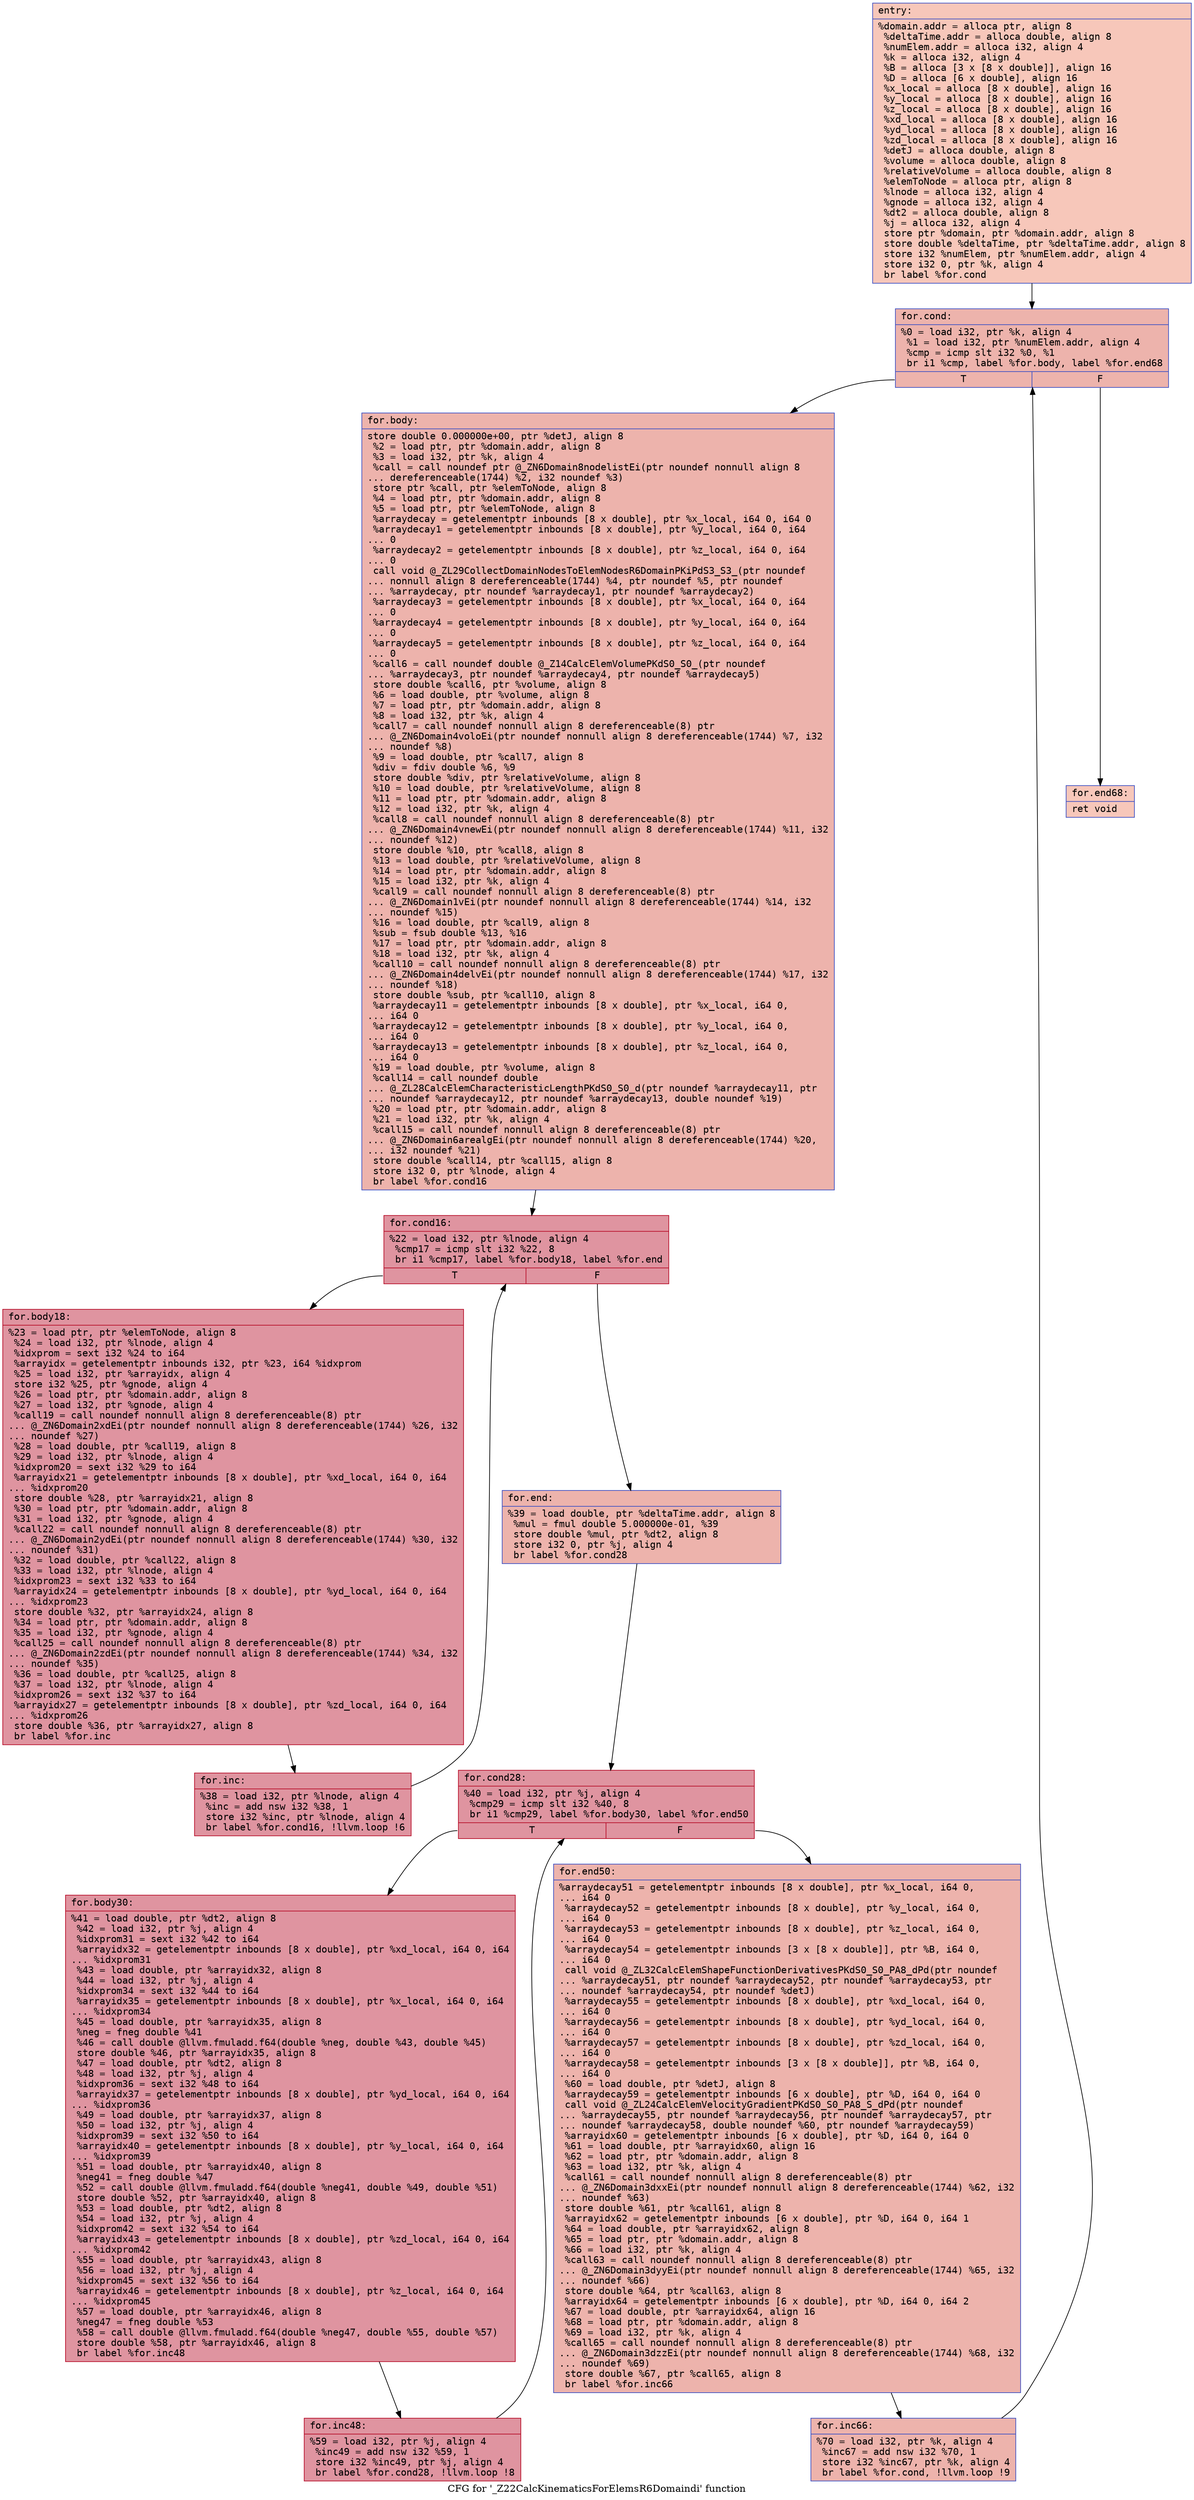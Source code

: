 digraph "CFG for '_Z22CalcKinematicsForElemsR6Domaindi' function" {
	label="CFG for '_Z22CalcKinematicsForElemsR6Domaindi' function";

	Node0x561418ad10a0 [shape=record,color="#3d50c3ff", style=filled, fillcolor="#ec7f6370" fontname="Courier",label="{entry:\l|  %domain.addr = alloca ptr, align 8\l  %deltaTime.addr = alloca double, align 8\l  %numElem.addr = alloca i32, align 4\l  %k = alloca i32, align 4\l  %B = alloca [3 x [8 x double]], align 16\l  %D = alloca [6 x double], align 16\l  %x_local = alloca [8 x double], align 16\l  %y_local = alloca [8 x double], align 16\l  %z_local = alloca [8 x double], align 16\l  %xd_local = alloca [8 x double], align 16\l  %yd_local = alloca [8 x double], align 16\l  %zd_local = alloca [8 x double], align 16\l  %detJ = alloca double, align 8\l  %volume = alloca double, align 8\l  %relativeVolume = alloca double, align 8\l  %elemToNode = alloca ptr, align 8\l  %lnode = alloca i32, align 4\l  %gnode = alloca i32, align 4\l  %dt2 = alloca double, align 8\l  %j = alloca i32, align 4\l  store ptr %domain, ptr %domain.addr, align 8\l  store double %deltaTime, ptr %deltaTime.addr, align 8\l  store i32 %numElem, ptr %numElem.addr, align 4\l  store i32 0, ptr %k, align 4\l  br label %for.cond\l}"];
	Node0x561418ad10a0 -> Node0x561418ad5630[tooltip="entry -> for.cond\nProbability 100.00%" ];
	Node0x561418ad5630 [shape=record,color="#3d50c3ff", style=filled, fillcolor="#d6524470" fontname="Courier",label="{for.cond:\l|  %0 = load i32, ptr %k, align 4\l  %1 = load i32, ptr %numElem.addr, align 4\l  %cmp = icmp slt i32 %0, %1\l  br i1 %cmp, label %for.body, label %for.end68\l|{<s0>T|<s1>F}}"];
	Node0x561418ad5630:s0 -> Node0x561418ad5bf0[tooltip="for.cond -> for.body\nProbability 96.88%" ];
	Node0x561418ad5630:s1 -> Node0x561418ad5c70[tooltip="for.cond -> for.end68\nProbability 3.12%" ];
	Node0x561418ad5bf0 [shape=record,color="#3d50c3ff", style=filled, fillcolor="#d6524470" fontname="Courier",label="{for.body:\l|  store double 0.000000e+00, ptr %detJ, align 8\l  %2 = load ptr, ptr %domain.addr, align 8\l  %3 = load i32, ptr %k, align 4\l  %call = call noundef ptr @_ZN6Domain8nodelistEi(ptr noundef nonnull align 8\l... dereferenceable(1744) %2, i32 noundef %3)\l  store ptr %call, ptr %elemToNode, align 8\l  %4 = load ptr, ptr %domain.addr, align 8\l  %5 = load ptr, ptr %elemToNode, align 8\l  %arraydecay = getelementptr inbounds [8 x double], ptr %x_local, i64 0, i64 0\l  %arraydecay1 = getelementptr inbounds [8 x double], ptr %y_local, i64 0, i64\l... 0\l  %arraydecay2 = getelementptr inbounds [8 x double], ptr %z_local, i64 0, i64\l... 0\l  call void @_ZL29CollectDomainNodesToElemNodesR6DomainPKiPdS3_S3_(ptr noundef\l... nonnull align 8 dereferenceable(1744) %4, ptr noundef %5, ptr noundef\l... %arraydecay, ptr noundef %arraydecay1, ptr noundef %arraydecay2)\l  %arraydecay3 = getelementptr inbounds [8 x double], ptr %x_local, i64 0, i64\l... 0\l  %arraydecay4 = getelementptr inbounds [8 x double], ptr %y_local, i64 0, i64\l... 0\l  %arraydecay5 = getelementptr inbounds [8 x double], ptr %z_local, i64 0, i64\l... 0\l  %call6 = call noundef double @_Z14CalcElemVolumePKdS0_S0_(ptr noundef\l... %arraydecay3, ptr noundef %arraydecay4, ptr noundef %arraydecay5)\l  store double %call6, ptr %volume, align 8\l  %6 = load double, ptr %volume, align 8\l  %7 = load ptr, ptr %domain.addr, align 8\l  %8 = load i32, ptr %k, align 4\l  %call7 = call noundef nonnull align 8 dereferenceable(8) ptr\l... @_ZN6Domain4voloEi(ptr noundef nonnull align 8 dereferenceable(1744) %7, i32\l... noundef %8)\l  %9 = load double, ptr %call7, align 8\l  %div = fdiv double %6, %9\l  store double %div, ptr %relativeVolume, align 8\l  %10 = load double, ptr %relativeVolume, align 8\l  %11 = load ptr, ptr %domain.addr, align 8\l  %12 = load i32, ptr %k, align 4\l  %call8 = call noundef nonnull align 8 dereferenceable(8) ptr\l... @_ZN6Domain4vnewEi(ptr noundef nonnull align 8 dereferenceable(1744) %11, i32\l... noundef %12)\l  store double %10, ptr %call8, align 8\l  %13 = load double, ptr %relativeVolume, align 8\l  %14 = load ptr, ptr %domain.addr, align 8\l  %15 = load i32, ptr %k, align 4\l  %call9 = call noundef nonnull align 8 dereferenceable(8) ptr\l... @_ZN6Domain1vEi(ptr noundef nonnull align 8 dereferenceable(1744) %14, i32\l... noundef %15)\l  %16 = load double, ptr %call9, align 8\l  %sub = fsub double %13, %16\l  %17 = load ptr, ptr %domain.addr, align 8\l  %18 = load i32, ptr %k, align 4\l  %call10 = call noundef nonnull align 8 dereferenceable(8) ptr\l... @_ZN6Domain4delvEi(ptr noundef nonnull align 8 dereferenceable(1744) %17, i32\l... noundef %18)\l  store double %sub, ptr %call10, align 8\l  %arraydecay11 = getelementptr inbounds [8 x double], ptr %x_local, i64 0,\l... i64 0\l  %arraydecay12 = getelementptr inbounds [8 x double], ptr %y_local, i64 0,\l... i64 0\l  %arraydecay13 = getelementptr inbounds [8 x double], ptr %z_local, i64 0,\l... i64 0\l  %19 = load double, ptr %volume, align 8\l  %call14 = call noundef double\l... @_ZL28CalcElemCharacteristicLengthPKdS0_S0_d(ptr noundef %arraydecay11, ptr\l... noundef %arraydecay12, ptr noundef %arraydecay13, double noundef %19)\l  %20 = load ptr, ptr %domain.addr, align 8\l  %21 = load i32, ptr %k, align 4\l  %call15 = call noundef nonnull align 8 dereferenceable(8) ptr\l... @_ZN6Domain6arealgEi(ptr noundef nonnull align 8 dereferenceable(1744) %20,\l... i32 noundef %21)\l  store double %call14, ptr %call15, align 8\l  store i32 0, ptr %lnode, align 4\l  br label %for.cond16\l}"];
	Node0x561418ad5bf0 -> Node0x561418ad88f0[tooltip="for.body -> for.cond16\nProbability 100.00%" ];
	Node0x561418ad88f0 [shape=record,color="#b70d28ff", style=filled, fillcolor="#b70d2870" fontname="Courier",label="{for.cond16:\l|  %22 = load i32, ptr %lnode, align 4\l  %cmp17 = icmp slt i32 %22, 8\l  br i1 %cmp17, label %for.body18, label %for.end\l|{<s0>T|<s1>F}}"];
	Node0x561418ad88f0:s0 -> Node0x561418ad9190[tooltip="for.cond16 -> for.body18\nProbability 96.88%" ];
	Node0x561418ad88f0:s1 -> Node0x561418ad9210[tooltip="for.cond16 -> for.end\nProbability 3.12%" ];
	Node0x561418ad9190 [shape=record,color="#b70d28ff", style=filled, fillcolor="#b70d2870" fontname="Courier",label="{for.body18:\l|  %23 = load ptr, ptr %elemToNode, align 8\l  %24 = load i32, ptr %lnode, align 4\l  %idxprom = sext i32 %24 to i64\l  %arrayidx = getelementptr inbounds i32, ptr %23, i64 %idxprom\l  %25 = load i32, ptr %arrayidx, align 4\l  store i32 %25, ptr %gnode, align 4\l  %26 = load ptr, ptr %domain.addr, align 8\l  %27 = load i32, ptr %gnode, align 4\l  %call19 = call noundef nonnull align 8 dereferenceable(8) ptr\l... @_ZN6Domain2xdEi(ptr noundef nonnull align 8 dereferenceable(1744) %26, i32\l... noundef %27)\l  %28 = load double, ptr %call19, align 8\l  %29 = load i32, ptr %lnode, align 4\l  %idxprom20 = sext i32 %29 to i64\l  %arrayidx21 = getelementptr inbounds [8 x double], ptr %xd_local, i64 0, i64\l... %idxprom20\l  store double %28, ptr %arrayidx21, align 8\l  %30 = load ptr, ptr %domain.addr, align 8\l  %31 = load i32, ptr %gnode, align 4\l  %call22 = call noundef nonnull align 8 dereferenceable(8) ptr\l... @_ZN6Domain2ydEi(ptr noundef nonnull align 8 dereferenceable(1744) %30, i32\l... noundef %31)\l  %32 = load double, ptr %call22, align 8\l  %33 = load i32, ptr %lnode, align 4\l  %idxprom23 = sext i32 %33 to i64\l  %arrayidx24 = getelementptr inbounds [8 x double], ptr %yd_local, i64 0, i64\l... %idxprom23\l  store double %32, ptr %arrayidx24, align 8\l  %34 = load ptr, ptr %domain.addr, align 8\l  %35 = load i32, ptr %gnode, align 4\l  %call25 = call noundef nonnull align 8 dereferenceable(8) ptr\l... @_ZN6Domain2zdEi(ptr noundef nonnull align 8 dereferenceable(1744) %34, i32\l... noundef %35)\l  %36 = load double, ptr %call25, align 8\l  %37 = load i32, ptr %lnode, align 4\l  %idxprom26 = sext i32 %37 to i64\l  %arrayidx27 = getelementptr inbounds [8 x double], ptr %zd_local, i64 0, i64\l... %idxprom26\l  store double %36, ptr %arrayidx27, align 8\l  br label %for.inc\l}"];
	Node0x561418ad9190 -> Node0x561418ada990[tooltip="for.body18 -> for.inc\nProbability 100.00%" ];
	Node0x561418ada990 [shape=record,color="#b70d28ff", style=filled, fillcolor="#b70d2870" fontname="Courier",label="{for.inc:\l|  %38 = load i32, ptr %lnode, align 4\l  %inc = add nsw i32 %38, 1\l  store i32 %inc, ptr %lnode, align 4\l  br label %for.cond16, !llvm.loop !6\l}"];
	Node0x561418ada990 -> Node0x561418ad88f0[tooltip="for.inc -> for.cond16\nProbability 100.00%" ];
	Node0x561418ad9210 [shape=record,color="#3d50c3ff", style=filled, fillcolor="#d6524470" fontname="Courier",label="{for.end:\l|  %39 = load double, ptr %deltaTime.addr, align 8\l  %mul = fmul double 5.000000e-01, %39\l  store double %mul, ptr %dt2, align 8\l  store i32 0, ptr %j, align 4\l  br label %for.cond28\l}"];
	Node0x561418ad9210 -> Node0x561418adbac0[tooltip="for.end -> for.cond28\nProbability 100.00%" ];
	Node0x561418adbac0 [shape=record,color="#b70d28ff", style=filled, fillcolor="#b70d2870" fontname="Courier",label="{for.cond28:\l|  %40 = load i32, ptr %j, align 4\l  %cmp29 = icmp slt i32 %40, 8\l  br i1 %cmp29, label %for.body30, label %for.end50\l|{<s0>T|<s1>F}}"];
	Node0x561418adbac0:s0 -> Node0x561418adbce0[tooltip="for.cond28 -> for.body30\nProbability 96.88%" ];
	Node0x561418adbac0:s1 -> Node0x561418adbd60[tooltip="for.cond28 -> for.end50\nProbability 3.12%" ];
	Node0x561418adbce0 [shape=record,color="#b70d28ff", style=filled, fillcolor="#b70d2870" fontname="Courier",label="{for.body30:\l|  %41 = load double, ptr %dt2, align 8\l  %42 = load i32, ptr %j, align 4\l  %idxprom31 = sext i32 %42 to i64\l  %arrayidx32 = getelementptr inbounds [8 x double], ptr %xd_local, i64 0, i64\l... %idxprom31\l  %43 = load double, ptr %arrayidx32, align 8\l  %44 = load i32, ptr %j, align 4\l  %idxprom34 = sext i32 %44 to i64\l  %arrayidx35 = getelementptr inbounds [8 x double], ptr %x_local, i64 0, i64\l... %idxprom34\l  %45 = load double, ptr %arrayidx35, align 8\l  %neg = fneg double %41\l  %46 = call double @llvm.fmuladd.f64(double %neg, double %43, double %45)\l  store double %46, ptr %arrayidx35, align 8\l  %47 = load double, ptr %dt2, align 8\l  %48 = load i32, ptr %j, align 4\l  %idxprom36 = sext i32 %48 to i64\l  %arrayidx37 = getelementptr inbounds [8 x double], ptr %yd_local, i64 0, i64\l... %idxprom36\l  %49 = load double, ptr %arrayidx37, align 8\l  %50 = load i32, ptr %j, align 4\l  %idxprom39 = sext i32 %50 to i64\l  %arrayidx40 = getelementptr inbounds [8 x double], ptr %y_local, i64 0, i64\l... %idxprom39\l  %51 = load double, ptr %arrayidx40, align 8\l  %neg41 = fneg double %47\l  %52 = call double @llvm.fmuladd.f64(double %neg41, double %49, double %51)\l  store double %52, ptr %arrayidx40, align 8\l  %53 = load double, ptr %dt2, align 8\l  %54 = load i32, ptr %j, align 4\l  %idxprom42 = sext i32 %54 to i64\l  %arrayidx43 = getelementptr inbounds [8 x double], ptr %zd_local, i64 0, i64\l... %idxprom42\l  %55 = load double, ptr %arrayidx43, align 8\l  %56 = load i32, ptr %j, align 4\l  %idxprom45 = sext i32 %56 to i64\l  %arrayidx46 = getelementptr inbounds [8 x double], ptr %z_local, i64 0, i64\l... %idxprom45\l  %57 = load double, ptr %arrayidx46, align 8\l  %neg47 = fneg double %53\l  %58 = call double @llvm.fmuladd.f64(double %neg47, double %55, double %57)\l  store double %58, ptr %arrayidx46, align 8\l  br label %for.inc48\l}"];
	Node0x561418adbce0 -> Node0x561418addf40[tooltip="for.body30 -> for.inc48\nProbability 100.00%" ];
	Node0x561418addf40 [shape=record,color="#b70d28ff", style=filled, fillcolor="#b70d2870" fontname="Courier",label="{for.inc48:\l|  %59 = load i32, ptr %j, align 4\l  %inc49 = add nsw i32 %59, 1\l  store i32 %inc49, ptr %j, align 4\l  br label %for.cond28, !llvm.loop !8\l}"];
	Node0x561418addf40 -> Node0x561418adbac0[tooltip="for.inc48 -> for.cond28\nProbability 100.00%" ];
	Node0x561418adbd60 [shape=record,color="#3d50c3ff", style=filled, fillcolor="#d6524470" fontname="Courier",label="{for.end50:\l|  %arraydecay51 = getelementptr inbounds [8 x double], ptr %x_local, i64 0,\l... i64 0\l  %arraydecay52 = getelementptr inbounds [8 x double], ptr %y_local, i64 0,\l... i64 0\l  %arraydecay53 = getelementptr inbounds [8 x double], ptr %z_local, i64 0,\l... i64 0\l  %arraydecay54 = getelementptr inbounds [3 x [8 x double]], ptr %B, i64 0,\l... i64 0\l  call void @_ZL32CalcElemShapeFunctionDerivativesPKdS0_S0_PA8_dPd(ptr noundef\l... %arraydecay51, ptr noundef %arraydecay52, ptr noundef %arraydecay53, ptr\l... noundef %arraydecay54, ptr noundef %detJ)\l  %arraydecay55 = getelementptr inbounds [8 x double], ptr %xd_local, i64 0,\l... i64 0\l  %arraydecay56 = getelementptr inbounds [8 x double], ptr %yd_local, i64 0,\l... i64 0\l  %arraydecay57 = getelementptr inbounds [8 x double], ptr %zd_local, i64 0,\l... i64 0\l  %arraydecay58 = getelementptr inbounds [3 x [8 x double]], ptr %B, i64 0,\l... i64 0\l  %60 = load double, ptr %detJ, align 8\l  %arraydecay59 = getelementptr inbounds [6 x double], ptr %D, i64 0, i64 0\l  call void @_ZL24CalcElemVelocityGradientPKdS0_S0_PA8_S_dPd(ptr noundef\l... %arraydecay55, ptr noundef %arraydecay56, ptr noundef %arraydecay57, ptr\l... noundef %arraydecay58, double noundef %60, ptr noundef %arraydecay59)\l  %arrayidx60 = getelementptr inbounds [6 x double], ptr %D, i64 0, i64 0\l  %61 = load double, ptr %arrayidx60, align 16\l  %62 = load ptr, ptr %domain.addr, align 8\l  %63 = load i32, ptr %k, align 4\l  %call61 = call noundef nonnull align 8 dereferenceable(8) ptr\l... @_ZN6Domain3dxxEi(ptr noundef nonnull align 8 dereferenceable(1744) %62, i32\l... noundef %63)\l  store double %61, ptr %call61, align 8\l  %arrayidx62 = getelementptr inbounds [6 x double], ptr %D, i64 0, i64 1\l  %64 = load double, ptr %arrayidx62, align 8\l  %65 = load ptr, ptr %domain.addr, align 8\l  %66 = load i32, ptr %k, align 4\l  %call63 = call noundef nonnull align 8 dereferenceable(8) ptr\l... @_ZN6Domain3dyyEi(ptr noundef nonnull align 8 dereferenceable(1744) %65, i32\l... noundef %66)\l  store double %64, ptr %call63, align 8\l  %arrayidx64 = getelementptr inbounds [6 x double], ptr %D, i64 0, i64 2\l  %67 = load double, ptr %arrayidx64, align 16\l  %68 = load ptr, ptr %domain.addr, align 8\l  %69 = load i32, ptr %k, align 4\l  %call65 = call noundef nonnull align 8 dereferenceable(8) ptr\l... @_ZN6Domain3dzzEi(ptr noundef nonnull align 8 dereferenceable(1744) %68, i32\l... noundef %69)\l  store double %67, ptr %call65, align 8\l  br label %for.inc66\l}"];
	Node0x561418adbd60 -> Node0x561418ae05b0[tooltip="for.end50 -> for.inc66\nProbability 100.00%" ];
	Node0x561418ae05b0 [shape=record,color="#3d50c3ff", style=filled, fillcolor="#d6524470" fontname="Courier",label="{for.inc66:\l|  %70 = load i32, ptr %k, align 4\l  %inc67 = add nsw i32 %70, 1\l  store i32 %inc67, ptr %k, align 4\l  br label %for.cond, !llvm.loop !9\l}"];
	Node0x561418ae05b0 -> Node0x561418ad5630[tooltip="for.inc66 -> for.cond\nProbability 100.00%" ];
	Node0x561418ad5c70 [shape=record,color="#3d50c3ff", style=filled, fillcolor="#ec7f6370" fontname="Courier",label="{for.end68:\l|  ret void\l}"];
}
